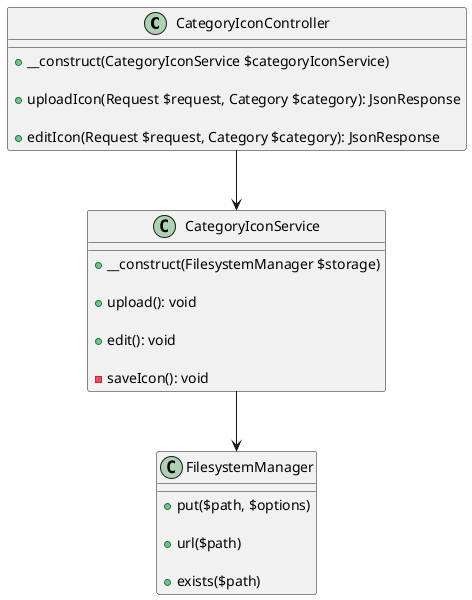 @startuml

class CategoryIconController {
    + __construct(CategoryIconService $categoryIconService)

    + uploadIcon(Request $request, Category $category): JsonResponse

    + editIcon(Request $request, Category $category): JsonResponse
}

class CategoryIconService {
    + __construct(FilesystemManager $storage)

    + upload(): void

    + edit(): void

    - saveIcon(): void
}

class FilesystemManager {
    + put($path, $options)

    + url($path)

    + exists($path)
}

CategoryIconController --> CategoryIconService

CategoryIconService --> FilesystemManager
@enduml